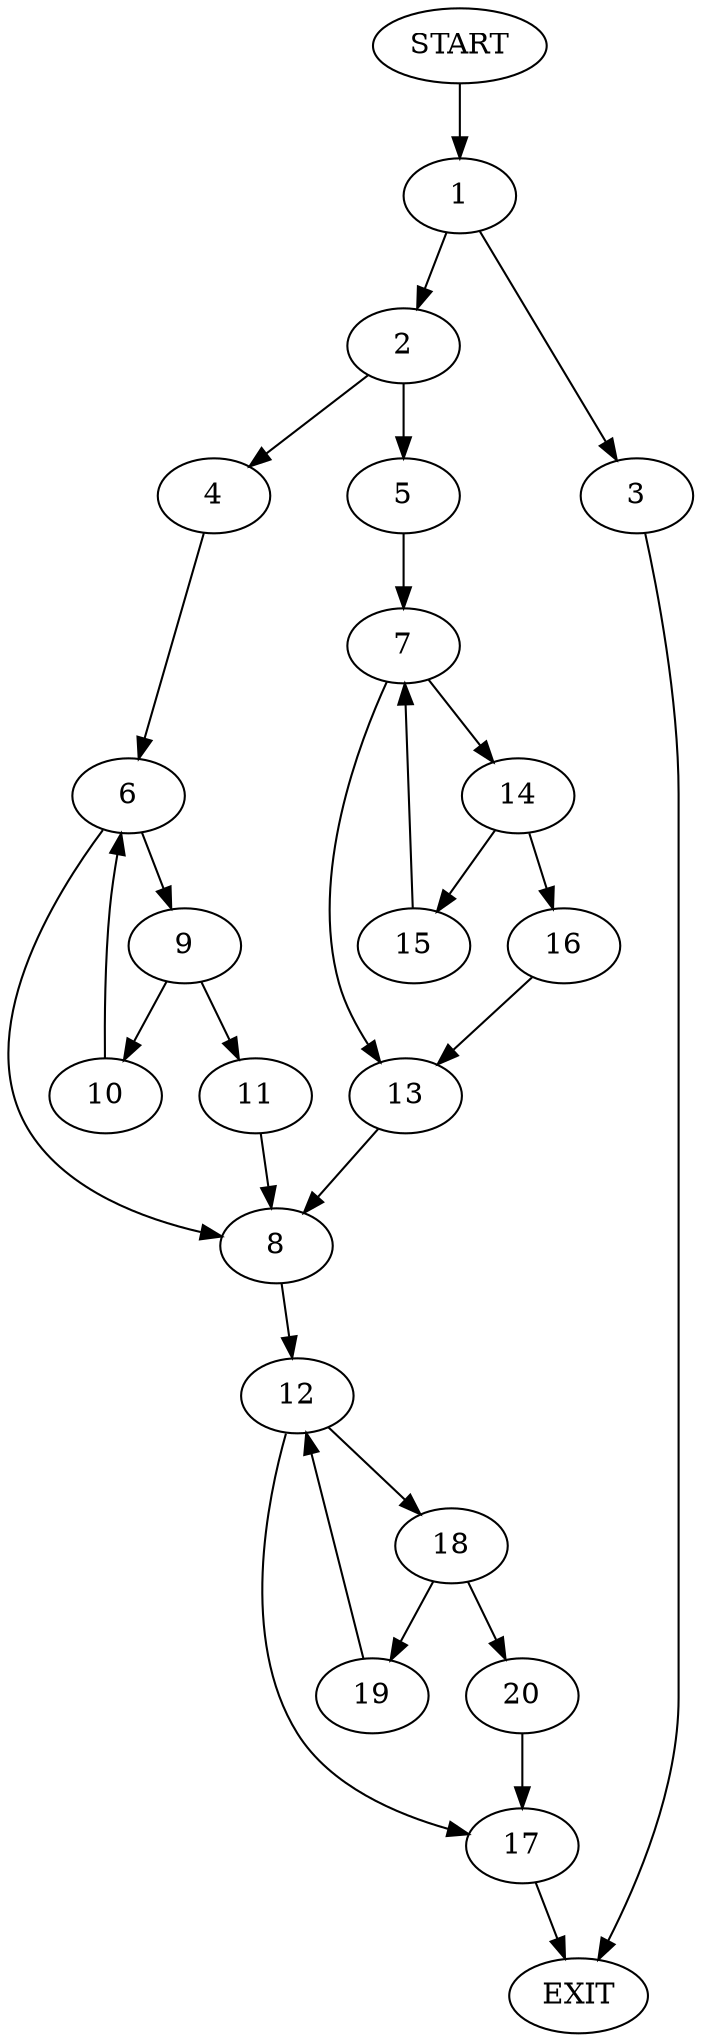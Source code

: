 digraph {
0 [label="START"]
21 [label="EXIT"]
0 -> 1
1 -> 2
1 -> 3
2 -> 4
2 -> 5
3 -> 21
4 -> 6
5 -> 7
6 -> 8
6 -> 9
9 -> 10
9 -> 11
8 -> 12
11 -> 8
10 -> 6
7 -> 13
7 -> 14
13 -> 8
14 -> 15
14 -> 16
15 -> 7
16 -> 13
12 -> 17
12 -> 18
17 -> 21
18 -> 19
18 -> 20
20 -> 17
19 -> 12
}
